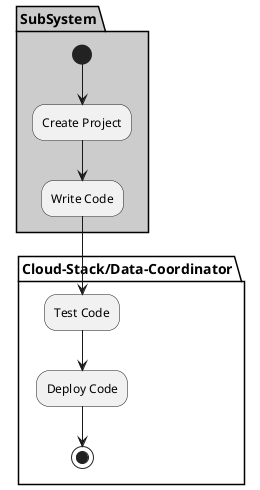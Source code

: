 @startuml

partition "Cloud-Stack/Data-Coordinator" {

}

partition SubSystem  #cccccc {
  (*) --> "Create Project"
  --> "Write Code"
}

partition "Cloud-Stack/Data-Coordinator" {
  "Write Code" --> "Test Code"
  "Test Code" --> "Deploy Code"
  "Deploy Code" --> (*)
}

@enduml
